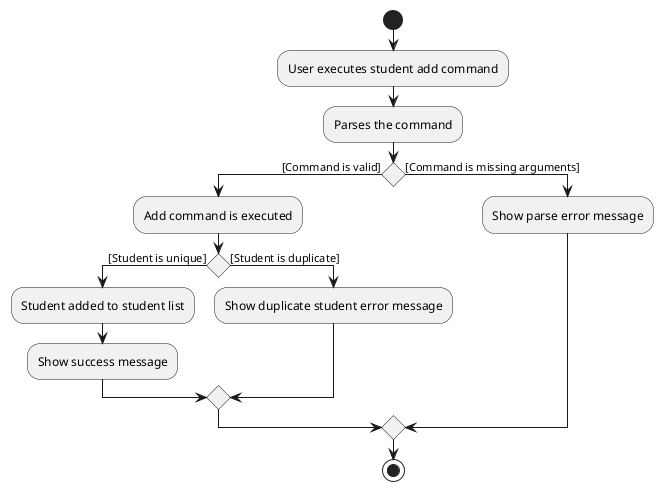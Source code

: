 @startuml
start
:User executes student add command;
:Parses the command;
if() then ([Command is valid])
    :Add command is executed;
    if() then ([Student is unique])
        :Student added to student list;
        :Show success message;
    else([Student is duplicate])
        :Show duplicate student error message;
    endif
else([Command is missing arguments])
    :Show parse error message;
endif
stop
@enduml

